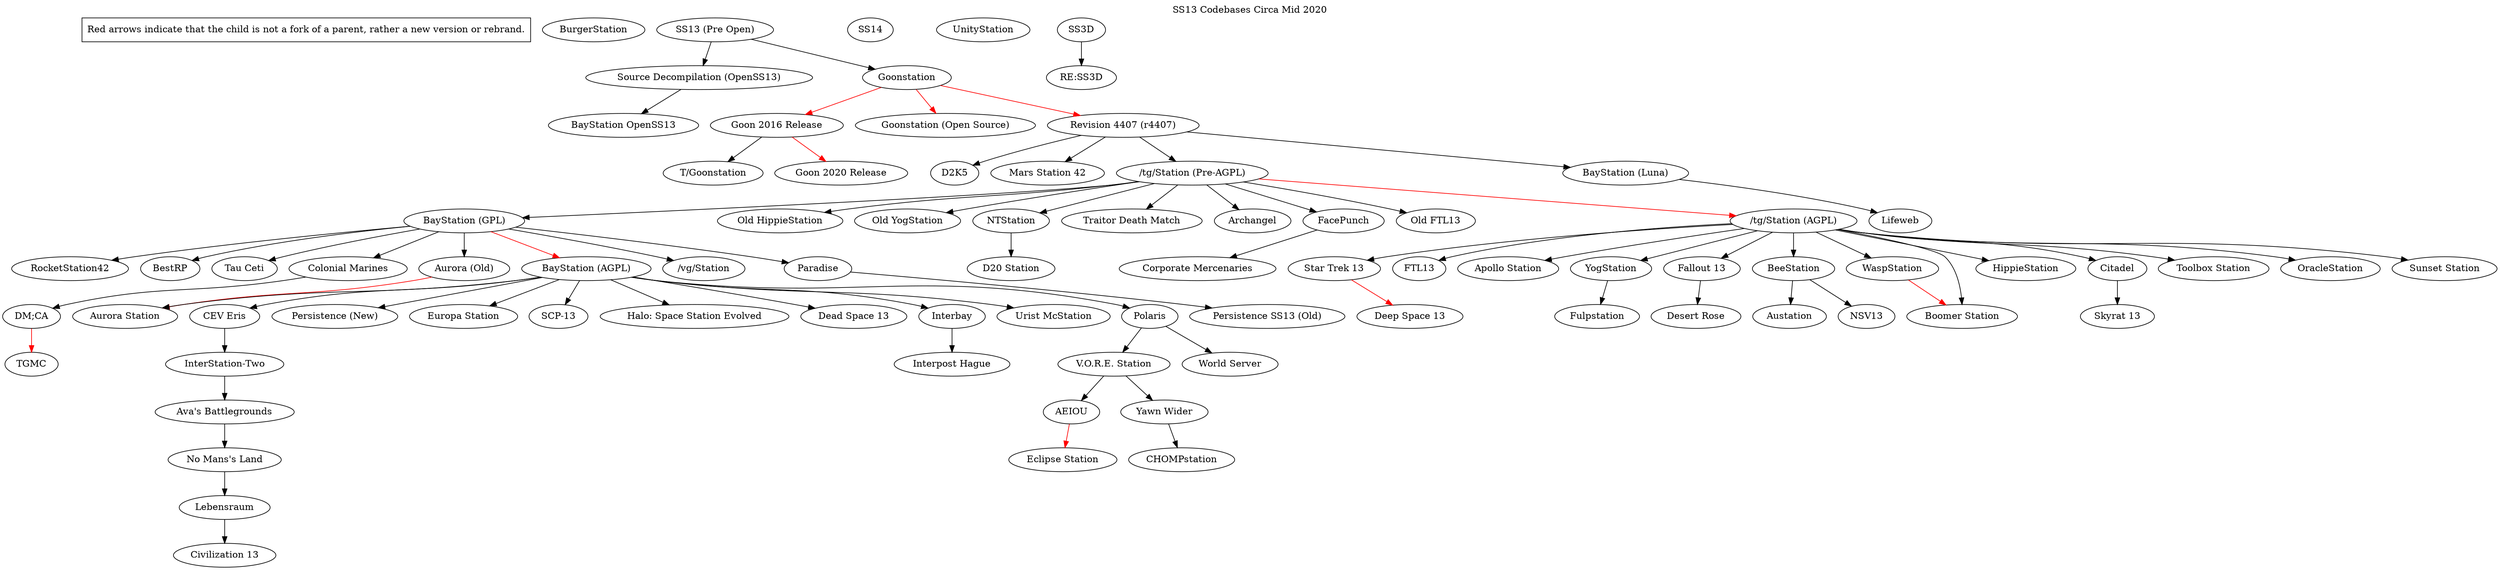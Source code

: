 digraph  G {
	label = "SS13 Codebases Circa Mid 2020"
	labelloc="t"

	// info boxes
	"Red arrows indicate that the child is not a fork of a parent, rather a new version or rebrand." [shape=rectangle]

	"BurgerStation"
	"SS13 (Pre Open)" -> "Source Decompilation (OpenSS13)"
	"Source Decompilation (OpenSS13)" -> "BayStation OpenSS13"
	"SS13 (Pre Open)" -> "Goonstation"
	"Goonstation" -> "Revision 4407 (r4407)" [color=red]
	"Goonstation" -> "Goon 2016 Release" [color=red]
	"Goon 2016 Release" -> "T/Goonstation"
	"Goon 2016 Release" -> "Goon 2020 Release" [color=red]
	"Goonstation" -> "Goonstation (Open Source)" [color=red]
	"Revision 4407 (r4407)" -> "/tg/Station (Pre-AGPL)"
	"Revision 4407 (r4407)" -> "BayStation (Luna)"
	"Revision 4407 (r4407)" -> "D2K5"
	"Revision 4407 (r4407)" -> "Mars Station 42"
	"BayStation (Luna)" -> "Lifeweb"
	"/tg/Station (Pre-AGPL)" -> "/tg/Station (AGPL)" [color=red]
	"/tg/Station (Pre-AGPL)" -> "BayStation (GPL)"
	"/tg/Station (Pre-AGPL)" -> "Old HippieStation"
	"/tg/Station (Pre-AGPL)" -> "Old YogStation"
	"/tg/Station (Pre-AGPL)" -> "NTStation"
	"/tg/Station (Pre-AGPL)" -> "Traitor Death Match"
	"/tg/Station (Pre-AGPL)" -> "Archangel"
	"/tg/Station (Pre-AGPL)" -> "FacePunch"
	"/tg/Station (Pre-AGPL)" -> "Old FTL13"
	"NTStation" -> "D20 Station"
	"FacePunch" -> "Corporate Mercenaries"
	"BayStation (GPL)" -> "/vg/Station"
	"BayStation (GPL)" -> "Paradise"
	"BayStation (GPL)" -> "RocketStation42"
	"BayStation (GPL)" -> "BestRP"
	"BayStation (GPL)" -> "Tau Ceti"
	"BayStation (GPL)" -> "Aurora (Old)"
	"Aurora (Old)" -> "Aurora Station" [color=red]
	"BayStation (GPL)" -> "Colonial Marines"
	"Colonial Marines" -> "DM;CA"
	"DM;CA" -> "TGMC" [color=red]
	"BayStation (GPL)" -> "BayStation (AGPL)"  [color=red]
	"Paradise" -> "Persistence SS13 (Old)"
	"/tg/Station (AGPL)" -> "YogStation"
	"YogStation" -> "Fulpstation"
	"/tg/Station (AGPL)" -> "Fallout 13"
	"Fallout 13" -> "Desert Rose"
	"/tg/Station (AGPL)" -> "BeeStation"
	"BeeStation" -> "NSV13"
	"BeeStation" -> "Austation"
	"/tg/Station (AGPL)" -> "WaspStation"
	"/tg/Station (AGPL)" -> "Boomer Station"
	"WaspStation" -> "Boomer Station" [color=red]
	"/tg/Station (AGPL)" -> "HippieStation"
	"/tg/Station (AGPL)" -> "Citadel"
	"Citadel" -> "Skyrat 13"
	"/tg/Station (AGPL)" -> "Toolbox Station"
	"/tg/Station (AGPL)" -> "OracleStation"
	"/tg/Station (AGPL)" -> "Sunset Station"
	"/tg/Station (AGPL)" -> "Star Trek 13"
	"Star Trek 13" -> "Deep Space 13" [color=red]	
	"/tg/Station (AGPL)" -> "FTL13"
	"/tg/Station (AGPL)" -> "Apollo Station"
	"BayStation (AGPL)" -> "Urist McStation"
	"BayStation (AGPL)" -> "Polaris"
	"Polaris" -> "World Server"
	"BayStation (AGPL)" -> "CEV Eris"
	"CEV Eris" -> "InterStation-Two"
	"InterStation-Two" -> "Ava's Battlegrounds"
	"Ava's Battlegrounds" -> "No Mans's Land"
	"No Mans's Land" -> "Lebensraum"
	"Lebensraum" -> "Civilization 13"
	"BayStation (AGPL)" -> "Persistence (New)"
	"BayStation (AGPL)" -> "Europa Station"
	"BayStation (AGPL)" -> "SCP-13"
	"BayStation (AGPL)" -> "Halo: Space Station Evolved"
	"BayStation (AGPL)" -> "Dead Space 13"
	"BayStation (AGPL)" -> "Aurora Station"
	"BayStation (AGPL)" -> "Interbay"
	"Interbay" -> "Interpost Hague"
	"Polaris" -> "V.O.R.E. Station"
	"V.O.R.E. Station" -> "Yawn Wider"
	"Yawn Wider" -> "CHOMPstation"
	"V.O.R.E. Station" -> "AEIOU"
	"AEIOU" -> "Eclipse Station" [color=red]
	"SS14"
	"UnityStation"
	"SS3D"
	"SS3D" -> "RE:SS3D"
}
